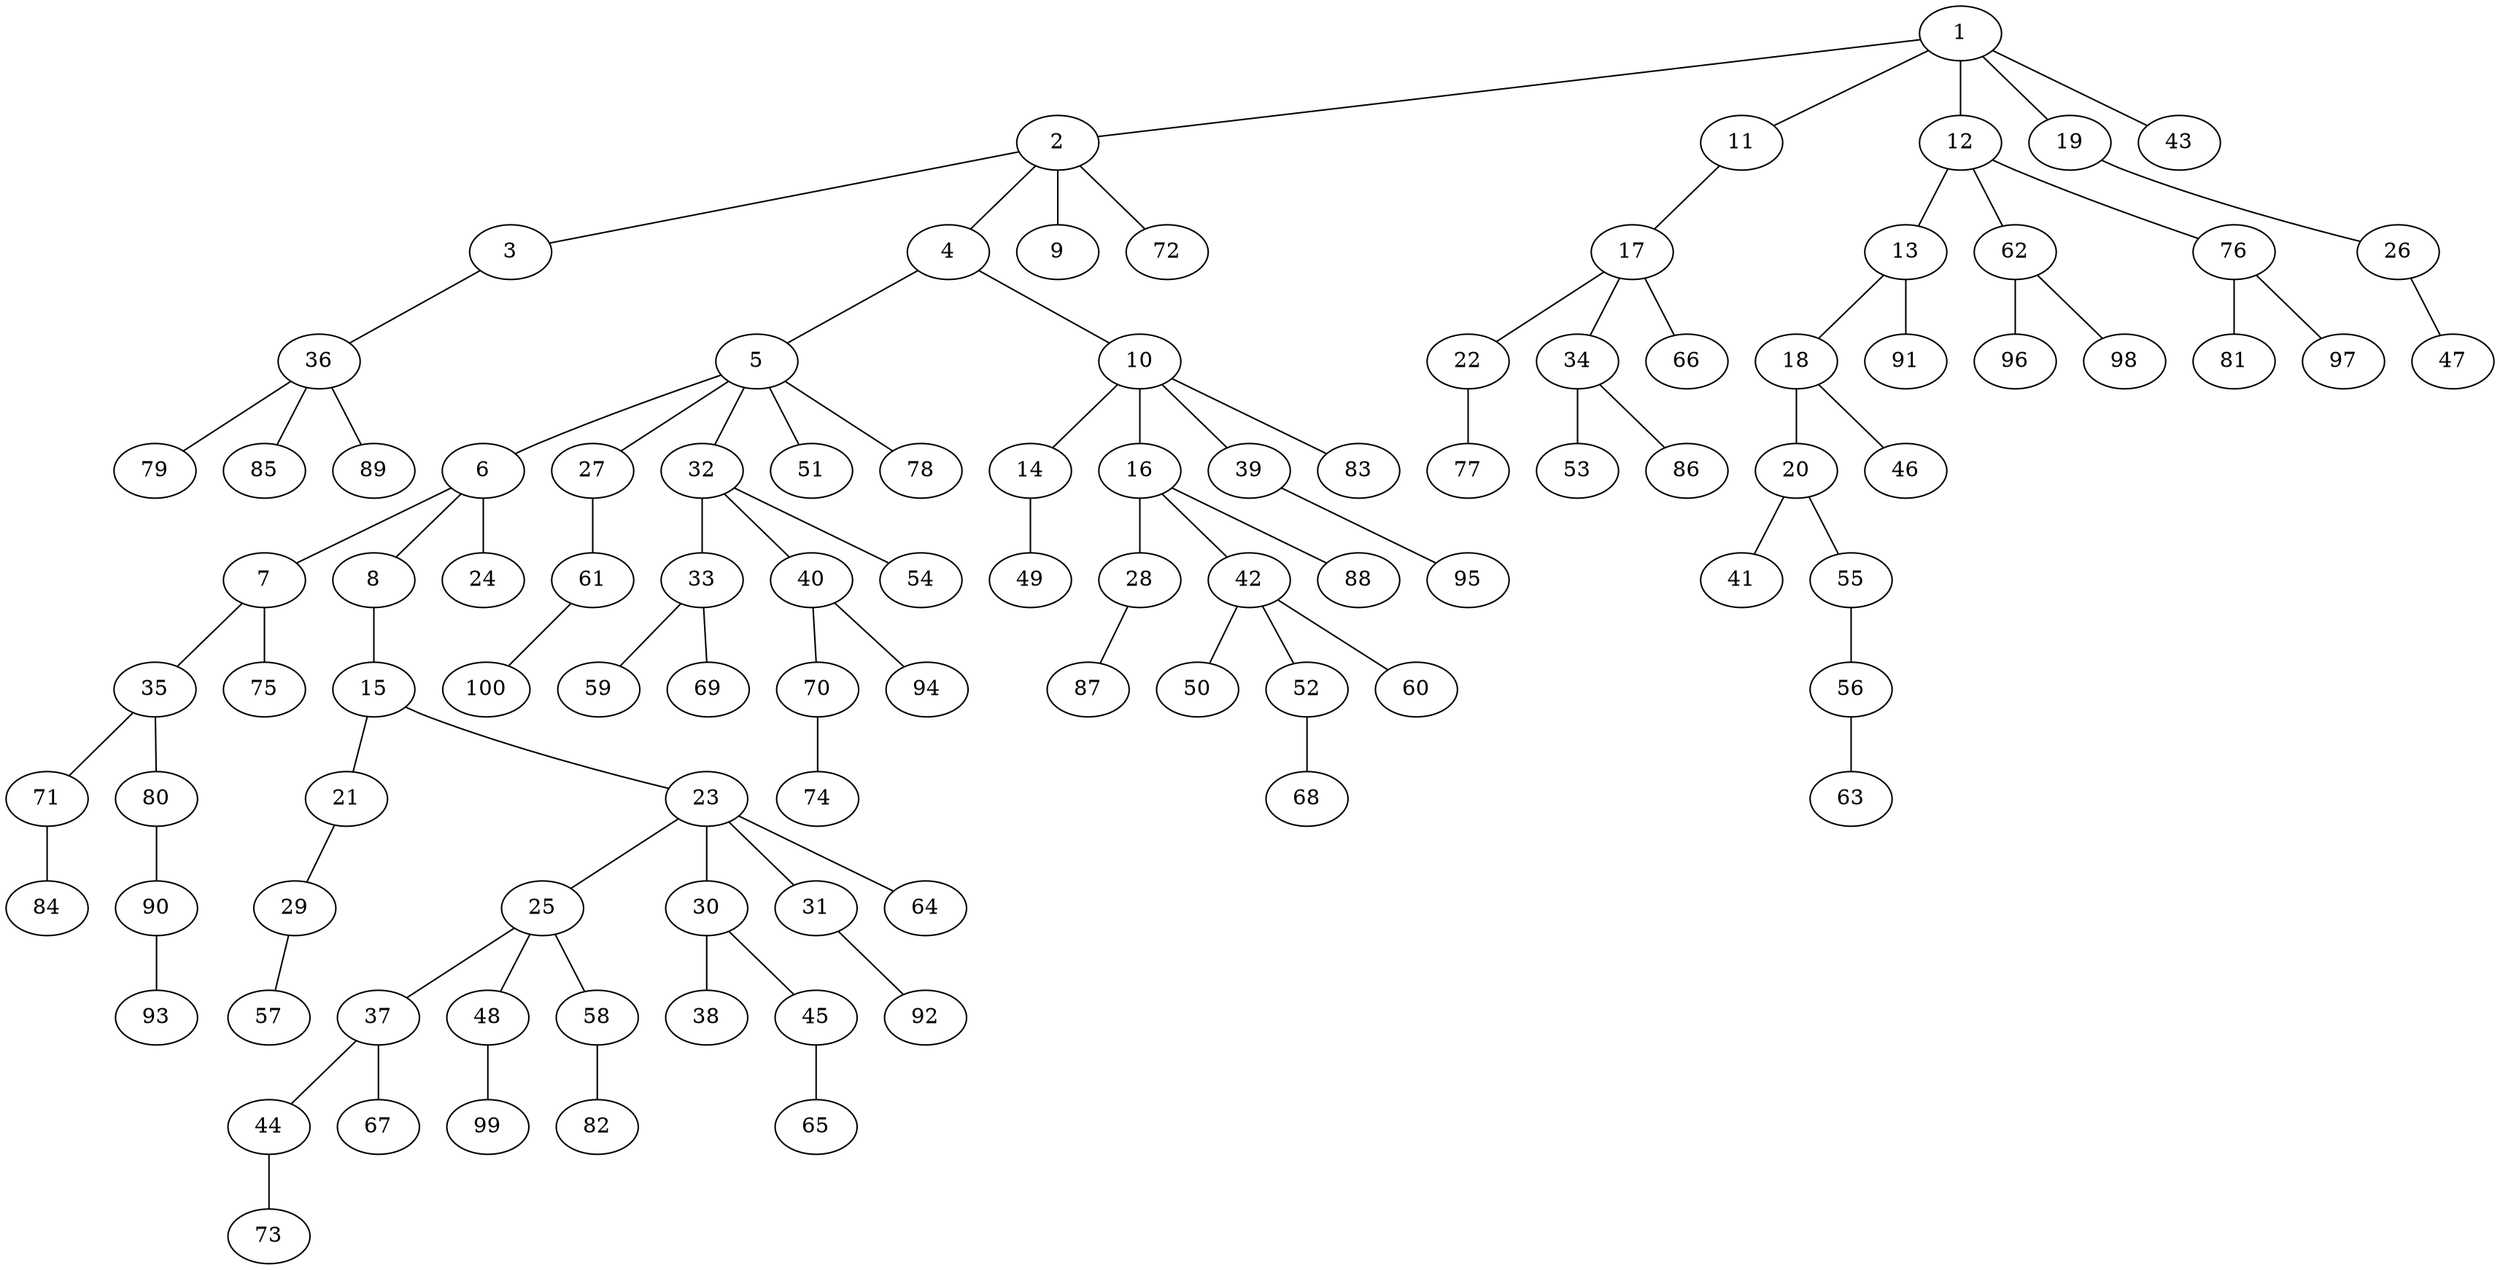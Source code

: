 graph graphname {1--2
1--11
1--12
1--19
1--43
2--3
2--4
2--9
2--72
3--36
4--5
4--10
5--6
5--27
5--32
5--51
5--78
6--7
6--8
6--24
7--35
7--75
8--15
10--14
10--16
10--39
10--83
11--17
12--13
12--62
12--76
13--18
13--91
14--49
15--21
15--23
16--28
16--42
16--88
17--22
17--34
17--66
18--20
18--46
19--26
20--41
20--55
21--29
22--77
23--25
23--30
23--31
23--64
25--37
25--48
25--58
26--47
27--61
28--87
29--57
30--38
30--45
31--92
32--33
32--40
32--54
33--59
33--69
34--53
34--86
35--71
35--80
36--79
36--85
36--89
37--44
37--67
39--95
40--70
40--94
42--50
42--52
42--60
44--73
45--65
48--99
52--68
55--56
56--63
58--82
61--100
62--96
62--98
70--74
71--84
76--81
76--97
80--90
90--93
}